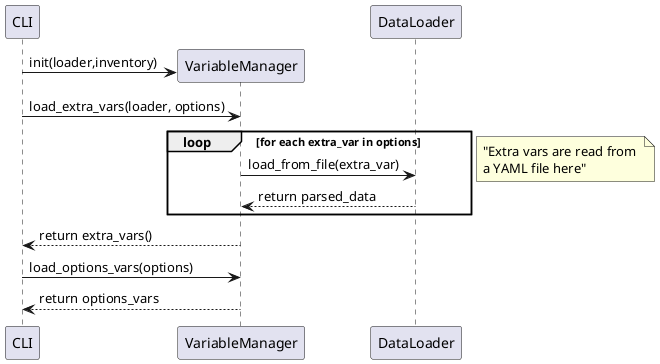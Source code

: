@startuml
participant CLI
create VariableManager
CLI -> VariableManager: init(loader,inventory)
CLI -> VariableManager: load_extra_vars(loader, options)
loop for each extra_var in options
VariableManager -> DataLoader: load_from_file(extra_var)
VariableManager <-- DataLoader: return parsed_data
end loop
note left: "Extra vars are read from \na YAML file here"
CLI <-- VariableManager: return extra_vars()

CLI -> VariableManager: load_options_vars(options)
CLI <-- VariableManager: return options_vars

@enduml